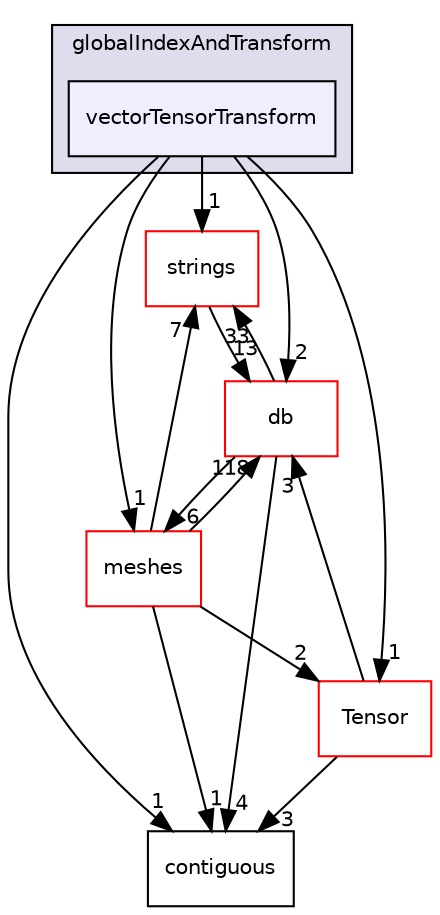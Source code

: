 digraph "src/OpenFOAM/primitives/globalIndexAndTransform/vectorTensorTransform" {
  bgcolor=transparent;
  compound=true
  node [ fontsize="10", fontname="Helvetica"];
  edge [ labelfontsize="10", labelfontname="Helvetica"];
  subgraph clusterdir_9dc1ed12f67003981c0fdb09742bb52c {
    graph [ bgcolor="#ddddee", pencolor="black", label="globalIndexAndTransform" fontname="Helvetica", fontsize="10", URL="dir_9dc1ed12f67003981c0fdb09742bb52c.html"]
  dir_5d208579f4a57688246b9f47ec8c3985 [shape=box, label="vectorTensorTransform", style="filled", fillcolor="#eeeeff", pencolor="black", URL="dir_5d208579f4a57688246b9f47ec8c3985.html"];
  }
  dir_ce1ee507886310df0e74ee2e624fbc88 [shape=box label="strings" color="red" URL="dir_ce1ee507886310df0e74ee2e624fbc88.html"];
  dir_15da0e2a135f43ffeb4645c968ce8ac7 [shape=box label="Tensor" color="red" URL="dir_15da0e2a135f43ffeb4645c968ce8ac7.html"];
  dir_aa2423979fb45fc41c393a5db370ab21 [shape=box label="meshes" color="red" URL="dir_aa2423979fb45fc41c393a5db370ab21.html"];
  dir_63c634f7a7cfd679ac26c67fb30fc32f [shape=box label="db" color="red" URL="dir_63c634f7a7cfd679ac26c67fb30fc32f.html"];
  dir_1b29830830533868fb04f0e807b2ad78 [shape=box label="contiguous" URL="dir_1b29830830533868fb04f0e807b2ad78.html"];
  dir_5d208579f4a57688246b9f47ec8c3985->dir_ce1ee507886310df0e74ee2e624fbc88 [headlabel="1", labeldistance=1.5 headhref="dir_002351_002401.html"];
  dir_5d208579f4a57688246b9f47ec8c3985->dir_15da0e2a135f43ffeb4645c968ce8ac7 [headlabel="1", labeldistance=1.5 headhref="dir_002351_002416.html"];
  dir_5d208579f4a57688246b9f47ec8c3985->dir_aa2423979fb45fc41c393a5db370ab21 [headlabel="1", labeldistance=1.5 headhref="dir_002351_002226.html"];
  dir_5d208579f4a57688246b9f47ec8c3985->dir_63c634f7a7cfd679ac26c67fb30fc32f [headlabel="2", labeldistance=1.5 headhref="dir_002351_001952.html"];
  dir_5d208579f4a57688246b9f47ec8c3985->dir_1b29830830533868fb04f0e807b2ad78 [headlabel="1", labeldistance=1.5 headhref="dir_002351_002333.html"];
  dir_ce1ee507886310df0e74ee2e624fbc88->dir_63c634f7a7cfd679ac26c67fb30fc32f [headlabel="13", labeldistance=1.5 headhref="dir_002401_001952.html"];
  dir_15da0e2a135f43ffeb4645c968ce8ac7->dir_63c634f7a7cfd679ac26c67fb30fc32f [headlabel="3", labeldistance=1.5 headhref="dir_002416_001952.html"];
  dir_15da0e2a135f43ffeb4645c968ce8ac7->dir_1b29830830533868fb04f0e807b2ad78 [headlabel="3", labeldistance=1.5 headhref="dir_002416_002333.html"];
  dir_aa2423979fb45fc41c393a5db370ab21->dir_ce1ee507886310df0e74ee2e624fbc88 [headlabel="7", labeldistance=1.5 headhref="dir_002226_002401.html"];
  dir_aa2423979fb45fc41c393a5db370ab21->dir_15da0e2a135f43ffeb4645c968ce8ac7 [headlabel="2", labeldistance=1.5 headhref="dir_002226_002416.html"];
  dir_aa2423979fb45fc41c393a5db370ab21->dir_63c634f7a7cfd679ac26c67fb30fc32f [headlabel="118", labeldistance=1.5 headhref="dir_002226_001952.html"];
  dir_aa2423979fb45fc41c393a5db370ab21->dir_1b29830830533868fb04f0e807b2ad78 [headlabel="1", labeldistance=1.5 headhref="dir_002226_002333.html"];
  dir_63c634f7a7cfd679ac26c67fb30fc32f->dir_ce1ee507886310df0e74ee2e624fbc88 [headlabel="33", labeldistance=1.5 headhref="dir_001952_002401.html"];
  dir_63c634f7a7cfd679ac26c67fb30fc32f->dir_aa2423979fb45fc41c393a5db370ab21 [headlabel="6", labeldistance=1.5 headhref="dir_001952_002226.html"];
  dir_63c634f7a7cfd679ac26c67fb30fc32f->dir_1b29830830533868fb04f0e807b2ad78 [headlabel="4", labeldistance=1.5 headhref="dir_001952_002333.html"];
}
